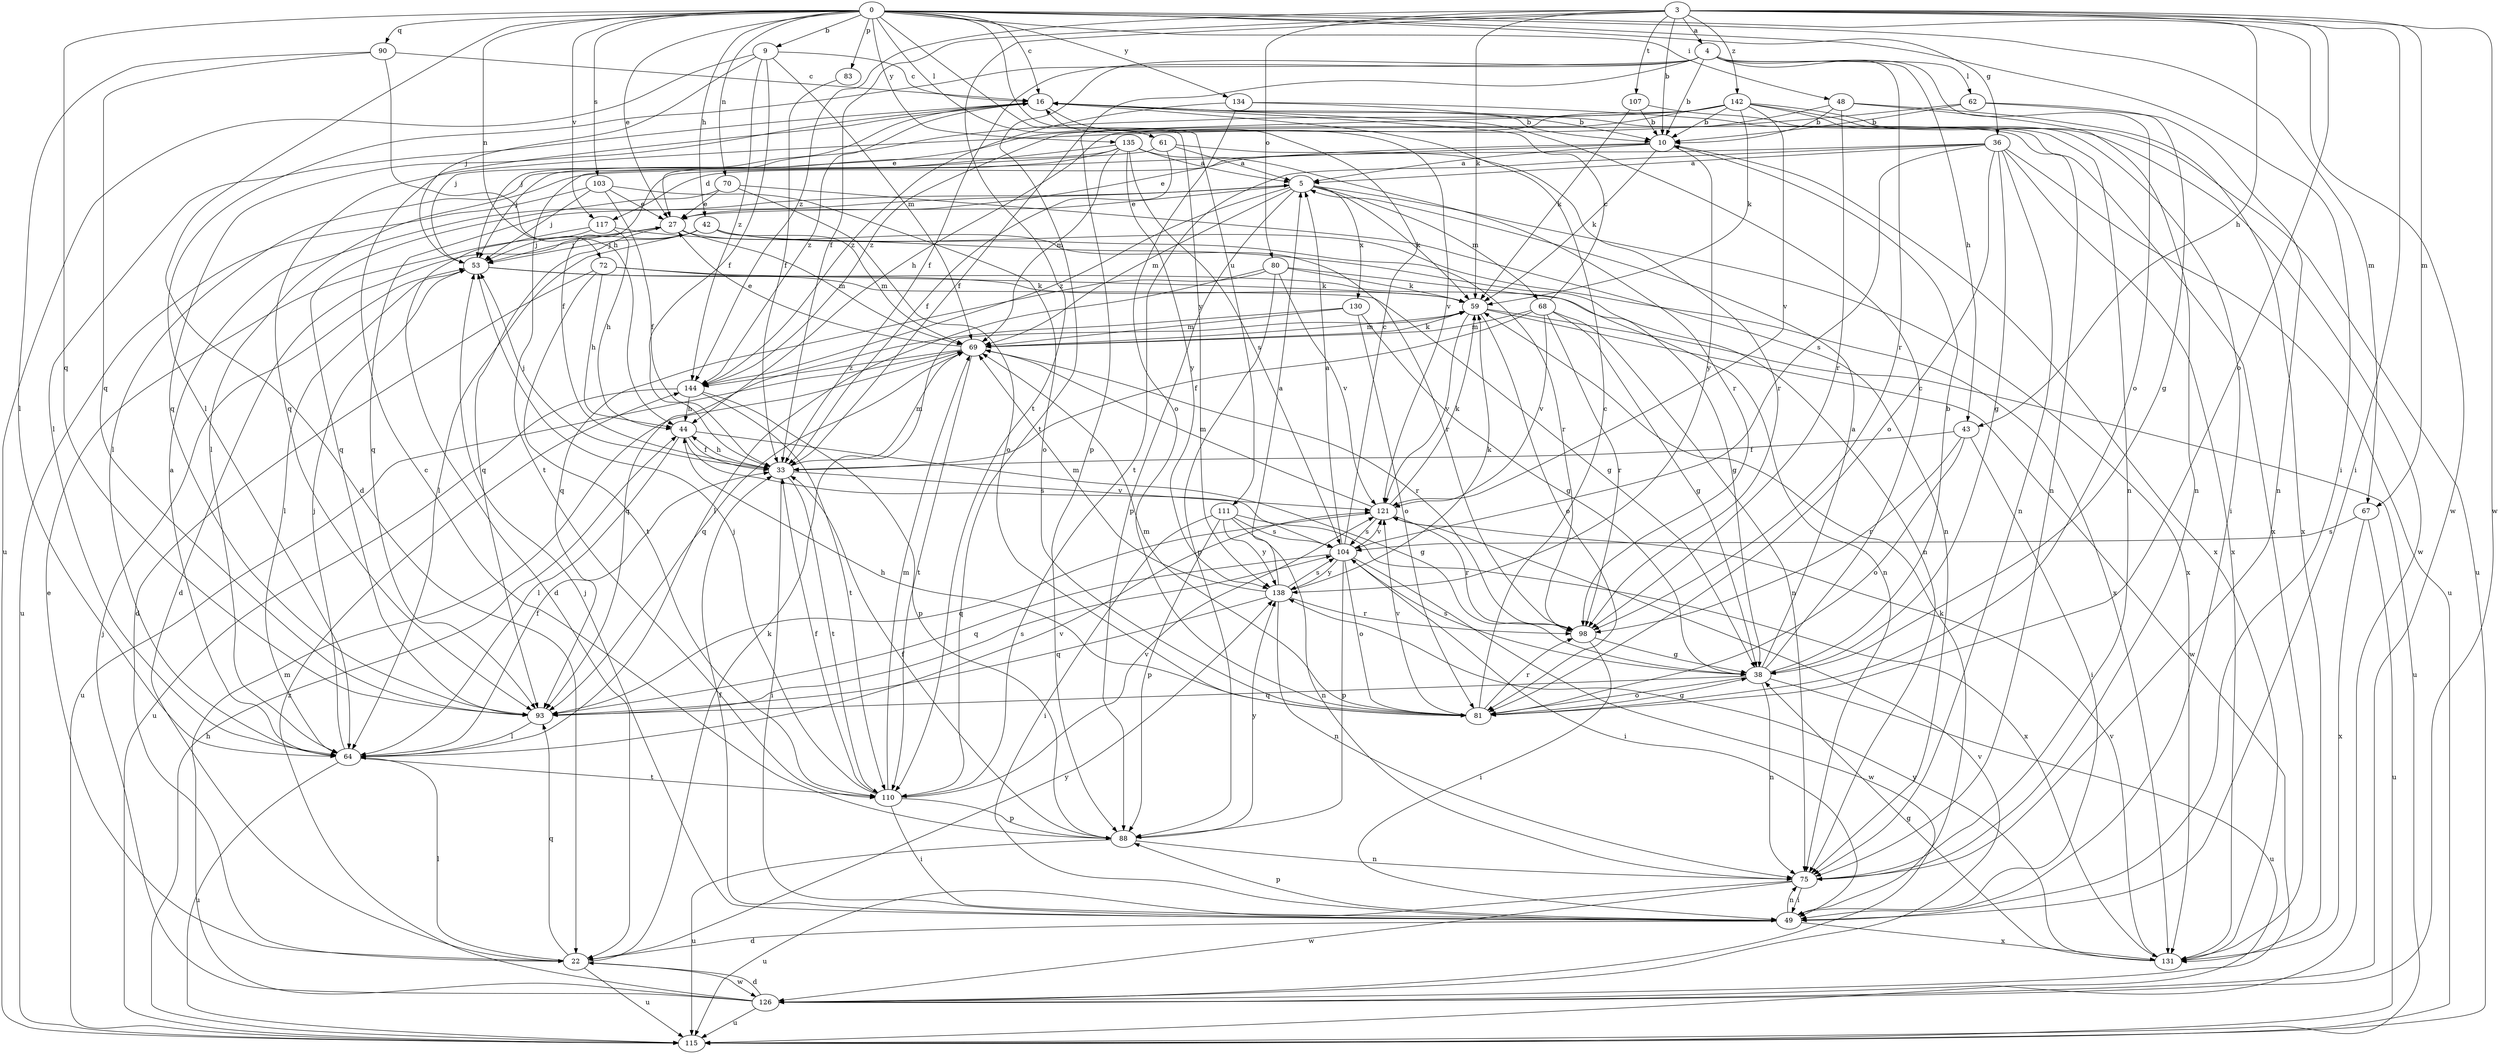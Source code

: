 strict digraph  {
0;
3;
4;
5;
9;
10;
16;
22;
27;
33;
36;
38;
42;
43;
44;
48;
49;
53;
59;
61;
62;
64;
67;
68;
69;
70;
72;
75;
80;
81;
83;
88;
90;
93;
98;
103;
104;
107;
110;
111;
115;
117;
121;
126;
130;
131;
134;
135;
138;
142;
144;
0 -> 9  [label=b];
0 -> 16  [label=c];
0 -> 22  [label=d];
0 -> 27  [label=e];
0 -> 36  [label=g];
0 -> 42  [label=h];
0 -> 48  [label=i];
0 -> 49  [label=i];
0 -> 61  [label=l];
0 -> 67  [label=m];
0 -> 70  [label=n];
0 -> 72  [label=n];
0 -> 83  [label=p];
0 -> 90  [label=q];
0 -> 93  [label=q];
0 -> 103  [label=s];
0 -> 111  [label=u];
0 -> 117  [label=v];
0 -> 126  [label=w];
0 -> 134  [label=y];
0 -> 135  [label=y];
0 -> 138  [label=y];
3 -> 4  [label=a];
3 -> 10  [label=b];
3 -> 33  [label=f];
3 -> 43  [label=h];
3 -> 49  [label=i];
3 -> 59  [label=k];
3 -> 67  [label=m];
3 -> 80  [label=o];
3 -> 81  [label=o];
3 -> 107  [label=t];
3 -> 110  [label=t];
3 -> 126  [label=w];
3 -> 142  [label=z];
3 -> 144  [label=z];
4 -> 10  [label=b];
4 -> 33  [label=f];
4 -> 43  [label=h];
4 -> 62  [label=l];
4 -> 64  [label=l];
4 -> 81  [label=o];
4 -> 88  [label=p];
4 -> 98  [label=r];
4 -> 110  [label=t];
5 -> 27  [label=e];
5 -> 59  [label=k];
5 -> 68  [label=m];
5 -> 69  [label=m];
5 -> 88  [label=p];
5 -> 93  [label=q];
5 -> 130  [label=x];
5 -> 131  [label=x];
5 -> 144  [label=z];
9 -> 16  [label=c];
9 -> 33  [label=f];
9 -> 53  [label=j];
9 -> 69  [label=m];
9 -> 115  [label=u];
9 -> 144  [label=z];
10 -> 5  [label=a];
10 -> 27  [label=e];
10 -> 59  [label=k];
10 -> 64  [label=l];
10 -> 131  [label=x];
10 -> 138  [label=y];
16 -> 10  [label=b];
16 -> 53  [label=j];
16 -> 64  [label=l];
16 -> 75  [label=n];
16 -> 93  [label=q];
16 -> 121  [label=v];
16 -> 144  [label=z];
22 -> 27  [label=e];
22 -> 59  [label=k];
22 -> 64  [label=l];
22 -> 93  [label=q];
22 -> 115  [label=u];
22 -> 126  [label=w];
22 -> 138  [label=y];
27 -> 53  [label=j];
27 -> 69  [label=m];
27 -> 93  [label=q];
27 -> 98  [label=r];
33 -> 44  [label=h];
33 -> 49  [label=i];
33 -> 53  [label=j];
33 -> 69  [label=m];
33 -> 110  [label=t];
33 -> 121  [label=v];
36 -> 5  [label=a];
36 -> 38  [label=g];
36 -> 75  [label=n];
36 -> 81  [label=o];
36 -> 104  [label=s];
36 -> 110  [label=t];
36 -> 115  [label=u];
36 -> 131  [label=x];
36 -> 117  [label=d];
38 -> 5  [label=a];
38 -> 10  [label=b];
38 -> 16  [label=c];
38 -> 75  [label=n];
38 -> 81  [label=o];
38 -> 93  [label=q];
38 -> 104  [label=s];
38 -> 115  [label=u];
42 -> 22  [label=d];
42 -> 53  [label=j];
42 -> 64  [label=l];
42 -> 69  [label=m];
42 -> 98  [label=r];
42 -> 131  [label=x];
43 -> 33  [label=f];
43 -> 49  [label=i];
43 -> 81  [label=o];
43 -> 98  [label=r];
44 -> 33  [label=f];
44 -> 38  [label=g];
44 -> 64  [label=l];
44 -> 104  [label=s];
48 -> 10  [label=b];
48 -> 44  [label=h];
48 -> 75  [label=n];
48 -> 98  [label=r];
48 -> 131  [label=x];
49 -> 22  [label=d];
49 -> 33  [label=f];
49 -> 53  [label=j];
49 -> 59  [label=k];
49 -> 75  [label=n];
49 -> 88  [label=p];
49 -> 131  [label=x];
53 -> 59  [label=k];
53 -> 64  [label=l];
53 -> 75  [label=n];
59 -> 69  [label=m];
59 -> 81  [label=o];
59 -> 115  [label=u];
59 -> 121  [label=v];
59 -> 126  [label=w];
61 -> 5  [label=a];
61 -> 33  [label=f];
61 -> 64  [label=l];
61 -> 98  [label=r];
62 -> 10  [label=b];
62 -> 38  [label=g];
62 -> 75  [label=n];
62 -> 93  [label=q];
64 -> 5  [label=a];
64 -> 33  [label=f];
64 -> 53  [label=j];
64 -> 110  [label=t];
64 -> 115  [label=u];
64 -> 121  [label=v];
67 -> 104  [label=s];
67 -> 115  [label=u];
67 -> 131  [label=x];
68 -> 16  [label=c];
68 -> 33  [label=f];
68 -> 38  [label=g];
68 -> 69  [label=m];
68 -> 75  [label=n];
68 -> 98  [label=r];
68 -> 121  [label=v];
69 -> 27  [label=e];
69 -> 59  [label=k];
69 -> 93  [label=q];
69 -> 98  [label=r];
69 -> 110  [label=t];
69 -> 115  [label=u];
69 -> 144  [label=z];
70 -> 27  [label=e];
70 -> 75  [label=n];
70 -> 81  [label=o];
70 -> 93  [label=q];
72 -> 22  [label=d];
72 -> 38  [label=g];
72 -> 44  [label=h];
72 -> 59  [label=k];
72 -> 110  [label=t];
75 -> 49  [label=i];
75 -> 115  [label=u];
75 -> 126  [label=w];
80 -> 38  [label=g];
80 -> 59  [label=k];
80 -> 64  [label=l];
80 -> 88  [label=p];
80 -> 93  [label=q];
80 -> 121  [label=v];
81 -> 16  [label=c];
81 -> 38  [label=g];
81 -> 44  [label=h];
81 -> 69  [label=m];
81 -> 98  [label=r];
81 -> 121  [label=v];
83 -> 33  [label=f];
88 -> 16  [label=c];
88 -> 33  [label=f];
88 -> 75  [label=n];
88 -> 115  [label=u];
88 -> 138  [label=y];
90 -> 16  [label=c];
90 -> 44  [label=h];
90 -> 64  [label=l];
90 -> 93  [label=q];
93 -> 64  [label=l];
93 -> 104  [label=s];
98 -> 38  [label=g];
98 -> 49  [label=i];
103 -> 27  [label=e];
103 -> 33  [label=f];
103 -> 53  [label=j];
103 -> 81  [label=o];
103 -> 115  [label=u];
104 -> 5  [label=a];
104 -> 16  [label=c];
104 -> 49  [label=i];
104 -> 81  [label=o];
104 -> 88  [label=p];
104 -> 93  [label=q];
104 -> 121  [label=v];
104 -> 126  [label=w];
104 -> 138  [label=y];
107 -> 10  [label=b];
107 -> 59  [label=k];
107 -> 75  [label=n];
110 -> 33  [label=f];
110 -> 49  [label=i];
110 -> 53  [label=j];
110 -> 69  [label=m];
110 -> 88  [label=p];
110 -> 121  [label=v];
111 -> 49  [label=i];
111 -> 75  [label=n];
111 -> 88  [label=p];
111 -> 104  [label=s];
111 -> 131  [label=x];
111 -> 138  [label=y];
115 -> 44  [label=h];
117 -> 22  [label=d];
117 -> 44  [label=h];
117 -> 53  [label=j];
117 -> 75  [label=n];
121 -> 59  [label=k];
121 -> 69  [label=m];
121 -> 93  [label=q];
121 -> 98  [label=r];
121 -> 104  [label=s];
126 -> 22  [label=d];
126 -> 53  [label=j];
126 -> 69  [label=m];
126 -> 115  [label=u];
126 -> 121  [label=v];
126 -> 144  [label=z];
130 -> 38  [label=g];
130 -> 69  [label=m];
130 -> 81  [label=o];
130 -> 93  [label=q];
131 -> 38  [label=g];
131 -> 121  [label=v];
131 -> 138  [label=y];
134 -> 10  [label=b];
134 -> 81  [label=o];
134 -> 131  [label=x];
134 -> 144  [label=z];
135 -> 5  [label=a];
135 -> 33  [label=f];
135 -> 53  [label=j];
135 -> 69  [label=m];
135 -> 98  [label=r];
135 -> 104  [label=s];
135 -> 110  [label=t];
135 -> 138  [label=y];
138 -> 5  [label=a];
138 -> 59  [label=k];
138 -> 69  [label=m];
138 -> 75  [label=n];
138 -> 93  [label=q];
138 -> 98  [label=r];
138 -> 104  [label=s];
142 -> 10  [label=b];
142 -> 27  [label=e];
142 -> 33  [label=f];
142 -> 49  [label=i];
142 -> 53  [label=j];
142 -> 59  [label=k];
142 -> 115  [label=u];
142 -> 121  [label=v];
142 -> 126  [label=w];
142 -> 144  [label=z];
144 -> 44  [label=h];
144 -> 88  [label=p];
144 -> 110  [label=t];
144 -> 115  [label=u];
}
